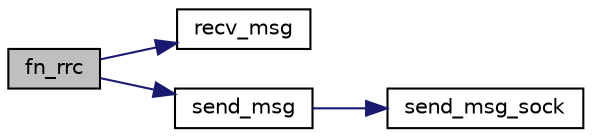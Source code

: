 digraph "fn_rrc"
{
 // LATEX_PDF_SIZE
  edge [fontname="Helvetica",fontsize="10",labelfontname="Helvetica",labelfontsize="10"];
  node [fontname="Helvetica",fontsize="10",shape=record];
  rankdir="LR";
  Node1 [label="fn_rrc",height=0.2,width=0.4,color="black", fillcolor="grey75", style="filled", fontcolor="black",tooltip=" "];
  Node1 -> Node2 [color="midnightblue",fontsize="10",style="solid",fontname="Helvetica"];
  Node2 [label="recv_msg",height=0.2,width=0.4,color="black", fillcolor="white", style="filled",URL="$rrc__rrm__interface_8c.html#a700147b742ac6cc8e8390f7cc3494b43",tooltip="This function read a buffer from a unix socket."];
  Node1 -> Node3 [color="midnightblue",fontsize="10",style="solid",fontname="Helvetica"];
  Node3 [label="send_msg",height=0.2,width=0.4,color="black", fillcolor="white", style="filled",URL="$rrc__rrm__interface_8c.html#a1a6571e5ec421cd588e8e9941f55f89e",tooltip=" "];
  Node3 -> Node4 [color="midnightblue",fontsize="10",style="solid",fontname="Helvetica"];
  Node4 [label="send_msg_sock",height=0.2,width=0.4,color="black", fillcolor="white", style="filled",URL="$rrc__rrm__interface_8c.html#aba0877bd2df2f636f4146561b3ab2b89",tooltip=" "];
}
